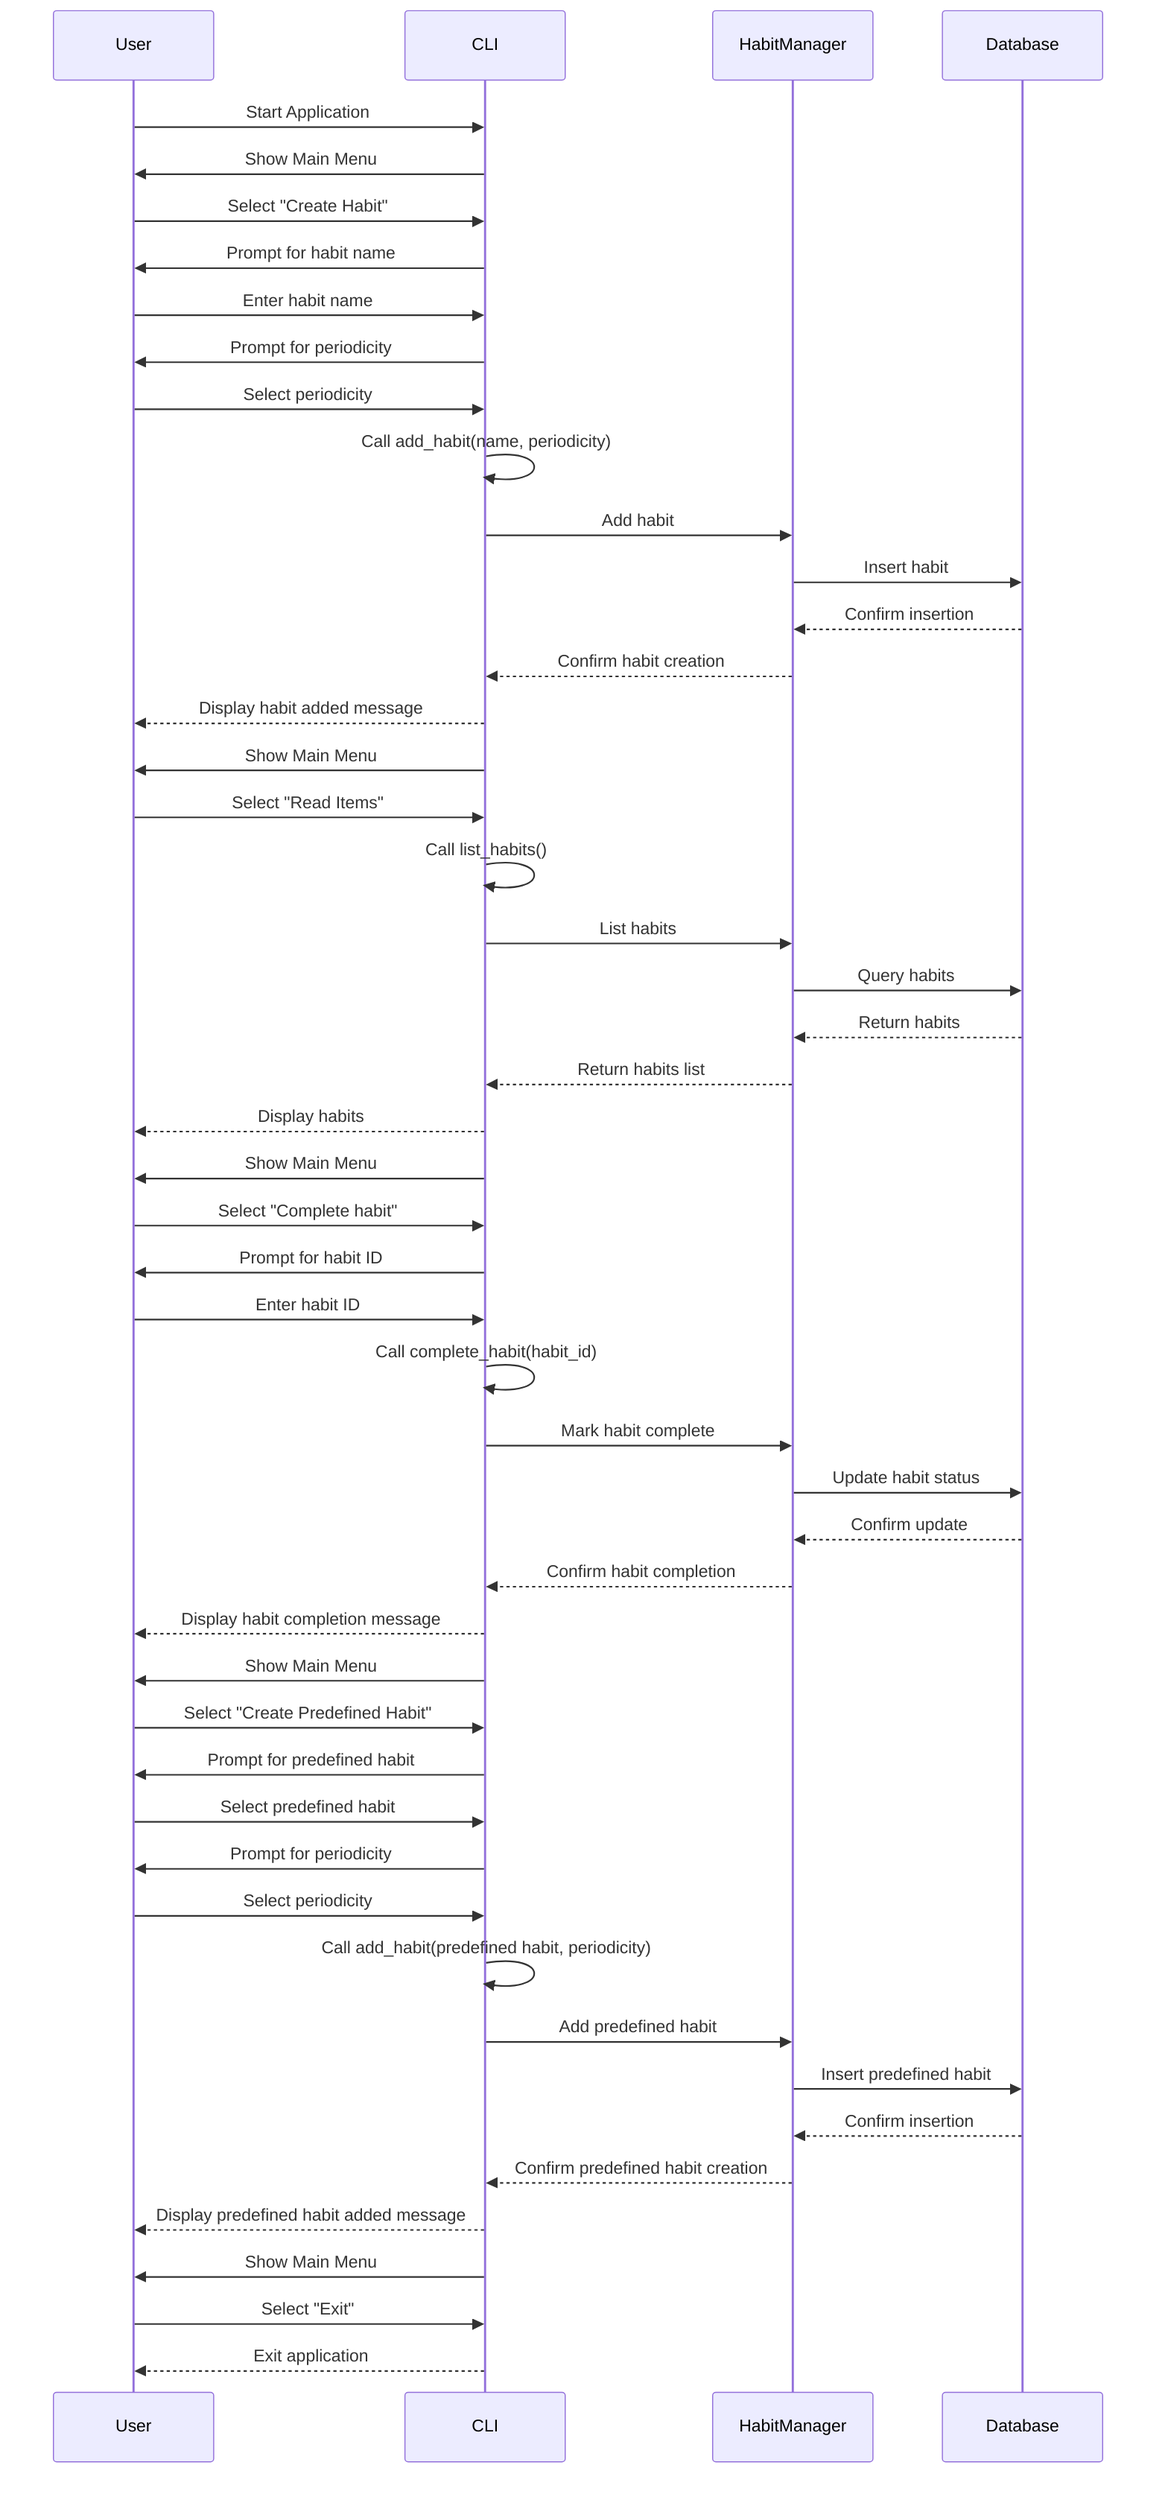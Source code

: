 sequenceDiagram
    participant User
    participant CLI
    participant HabitManager
    participant Database
    User ->> CLI: Start Application
    CLI ->> User: Show Main Menu
    User ->> CLI: Select "Create Habit"
    CLI ->> User: Prompt for habit name
    User ->> CLI: Enter habit name
    CLI ->> User: Prompt for periodicity
    User ->> CLI: Select periodicity
    CLI ->> CLI: Call add_habit(name, periodicity)
    CLI ->> HabitManager: Add habit
    HabitManager ->> Database: Insert habit
    Database -->> HabitManager: Confirm insertion
    HabitManager -->> CLI: Confirm habit creation
    CLI -->> User: Display habit added message
    CLI ->> User: Show Main Menu
    User ->> CLI: Select "Read Items"
    CLI ->> CLI: Call list_habits()
    CLI ->> HabitManager: List habits
    HabitManager ->> Database: Query habits
    Database -->> HabitManager: Return habits
    HabitManager -->> CLI: Return habits list
    CLI -->> User: Display habits
    CLI ->> User: Show Main Menu
    User ->> CLI: Select "Complete habit"
    CLI ->> User: Prompt for habit ID
    User ->> CLI: Enter habit ID
    CLI ->> CLI: Call complete_habit(habit_id)
    CLI ->> HabitManager: Mark habit complete
    HabitManager ->> Database: Update habit status
    Database -->> HabitManager: Confirm update
    HabitManager -->> CLI: Confirm habit completion
    CLI -->> User: Display habit completion message
    CLI ->> User: Show Main Menu
    User ->> CLI: Select "Create Predefined Habit"
    CLI ->> User: Prompt for predefined habit
    User ->> CLI: Select predefined habit
    CLI ->> User: Prompt for periodicity
    User ->> CLI: Select periodicity
    CLI ->> CLI: Call add_habit(predefined habit, periodicity)
    CLI ->> HabitManager: Add predefined habit
    HabitManager ->> Database: Insert predefined habit
    Database -->> HabitManager: Confirm insertion
    HabitManager -->> CLI: Confirm predefined habit creation
    CLI -->> User: Display predefined habit added message
    CLI ->> User: Show Main Menu
    User ->> CLI: Select "Exit"
    CLI -->> User: Exit application